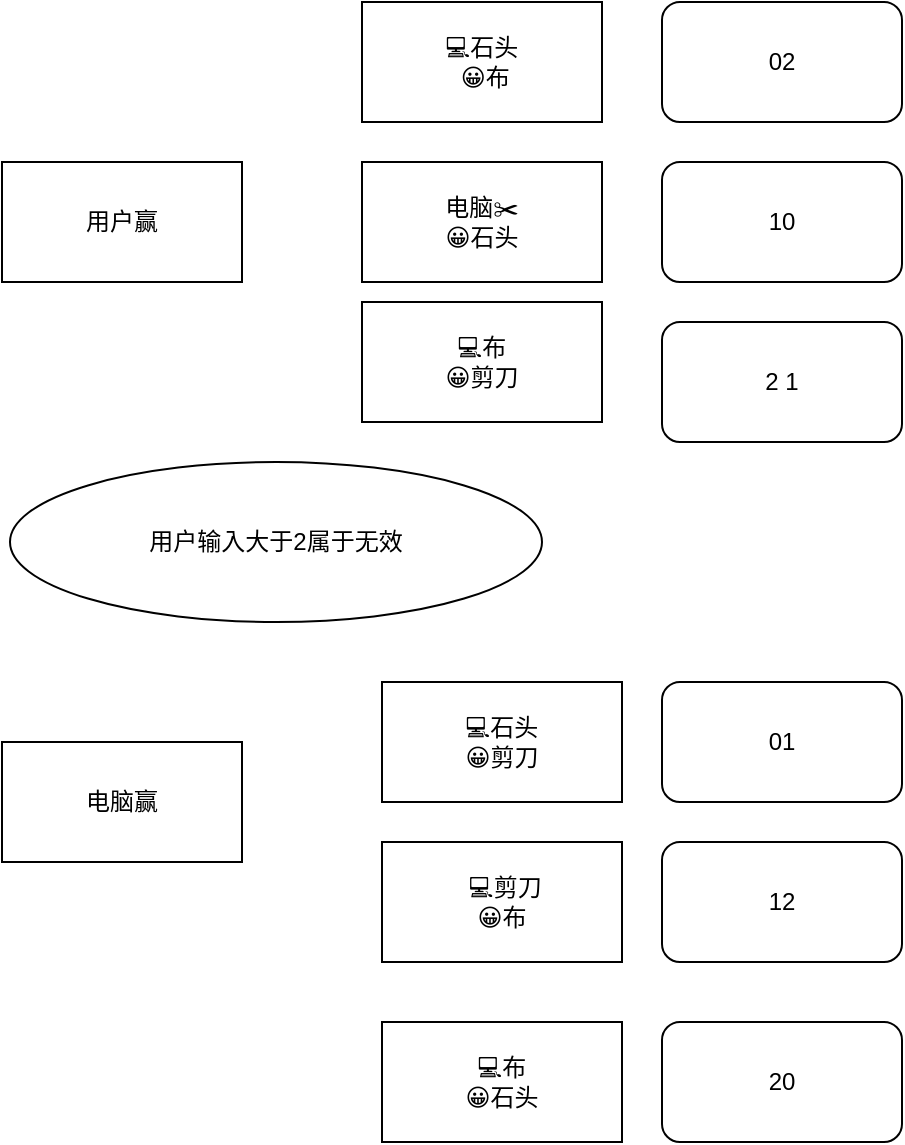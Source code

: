 <mxfile version="15.7.3" type="device" pages="2"><diagram id="lAlWDW014SmxtfQNoeo-" name="第 1 页"><mxGraphModel dx="1018" dy="696" grid="1" gridSize="10" guides="1" tooltips="1" connect="1" arrows="1" fold="1" page="1" pageScale="1" pageWidth="827" pageHeight="1169" math="0" shadow="0"><root><mxCell id="0"/><mxCell id="1" parent="0"/><mxCell id="F-6vRmSjHs-wkadia0Hq-1" value="用户赢" style="rounded=0;whiteSpace=wrap;html=1;" vertex="1" parent="1"><mxGeometry x="350" y="330" width="120" height="60" as="geometry"/></mxCell><mxCell id="F-6vRmSjHs-wkadia0Hq-3" value="💻石头&lt;br&gt;&amp;nbsp;😀布" style="rounded=0;whiteSpace=wrap;html=1;" vertex="1" parent="1"><mxGeometry x="530" y="250" width="120" height="60" as="geometry"/></mxCell><mxCell id="F-6vRmSjHs-wkadia0Hq-4" value="💻布&lt;br&gt;😀剪刀" style="rounded=0;whiteSpace=wrap;html=1;" vertex="1" parent="1"><mxGeometry x="530" y="400" width="120" height="60" as="geometry"/></mxCell><mxCell id="F-6vRmSjHs-wkadia0Hq-5" value="电脑赢" style="rounded=0;whiteSpace=wrap;html=1;" vertex="1" parent="1"><mxGeometry x="350" y="620" width="120" height="60" as="geometry"/></mxCell><mxCell id="F-6vRmSjHs-wkadia0Hq-6" value="&amp;nbsp;💻剪刀&lt;br&gt;😀布" style="rounded=0;whiteSpace=wrap;html=1;" vertex="1" parent="1"><mxGeometry x="540" y="670" width="120" height="60" as="geometry"/></mxCell><mxCell id="F-6vRmSjHs-wkadia0Hq-7" value="💻石头&lt;br&gt;😀剪刀" style="rounded=0;whiteSpace=wrap;html=1;" vertex="1" parent="1"><mxGeometry x="540" y="590" width="120" height="60" as="geometry"/></mxCell><mxCell id="F-6vRmSjHs-wkadia0Hq-8" value="💻布&lt;br&gt;😀石头" style="rounded=0;whiteSpace=wrap;html=1;" vertex="1" parent="1"><mxGeometry x="540" y="760" width="120" height="60" as="geometry"/></mxCell><mxCell id="F-6vRmSjHs-wkadia0Hq-9" value="02" style="rounded=1;whiteSpace=wrap;html=1;" vertex="1" parent="1"><mxGeometry x="680" y="250" width="120" height="60" as="geometry"/></mxCell><mxCell id="F-6vRmSjHs-wkadia0Hq-10" value="10" style="rounded=1;whiteSpace=wrap;html=1;" vertex="1" parent="1"><mxGeometry x="680" y="330" width="120" height="60" as="geometry"/></mxCell><mxCell id="F-6vRmSjHs-wkadia0Hq-11" value="2 1" style="rounded=1;whiteSpace=wrap;html=1;" vertex="1" parent="1"><mxGeometry x="680" y="410" width="120" height="60" as="geometry"/></mxCell><mxCell id="F-6vRmSjHs-wkadia0Hq-12" value="01" style="rounded=1;whiteSpace=wrap;html=1;" vertex="1" parent="1"><mxGeometry x="680" y="590" width="120" height="60" as="geometry"/></mxCell><mxCell id="F-6vRmSjHs-wkadia0Hq-13" value="12" style="rounded=1;whiteSpace=wrap;html=1;" vertex="1" parent="1"><mxGeometry x="680" y="670" width="120" height="60" as="geometry"/></mxCell><mxCell id="F-6vRmSjHs-wkadia0Hq-14" value="20" style="rounded=1;whiteSpace=wrap;html=1;" vertex="1" parent="1"><mxGeometry x="680" y="760" width="120" height="60" as="geometry"/></mxCell><mxCell id="F-6vRmSjHs-wkadia0Hq-15" value="电脑✂️&lt;br&gt;😀石头" style="rounded=0;whiteSpace=wrap;html=1;" vertex="1" parent="1"><mxGeometry x="530" y="330" width="120" height="60" as="geometry"/></mxCell><mxCell id="F-6vRmSjHs-wkadia0Hq-16" value="用户输入大于2属于无效&lt;br&gt;" style="ellipse;whiteSpace=wrap;html=1;" vertex="1" parent="1"><mxGeometry x="354" y="480" width="266" height="80" as="geometry"/></mxCell></root></mxGraphModel></diagram><diagram id="9qxJU0IvXtJBGIQznRa0" name="第 2 页"><mxGraphModel dx="848" dy="580" grid="1" gridSize="10" guides="1" tooltips="1" connect="1" arrows="1" fold="1" page="1" pageScale="1" pageWidth="827" pageHeight="1169" math="0" shadow="0"><root><mxCell id="mb7tdB7odVTjo6TNWFv--0"/><mxCell id="mb7tdB7odVTjo6TNWFv--1" parent="mb7tdB7odVTjo6TNWFv--0"/><mxCell id="mb7tdB7odVTjo6TNWFv--14" style="edgeStyle=orthogonalEdgeStyle;rounded=0;orthogonalLoop=1;jettySize=auto;html=1;exitX=0.5;exitY=1;exitDx=0;exitDy=0;entryX=0.5;entryY=0;entryDx=0;entryDy=0;" edge="1" parent="mb7tdB7odVTjo6TNWFv--1" source="mb7tdB7odVTjo6TNWFv--2" target="mb7tdB7odVTjo6TNWFv--4"><mxGeometry relative="1" as="geometry"/></mxCell><mxCell id="mb7tdB7odVTjo6TNWFv--2" value="START" style="rounded=1;whiteSpace=wrap;html=1;" vertex="1" parent="mb7tdB7odVTjo6TNWFv--1"><mxGeometry x="340" y="30" width="120" height="60" as="geometry"/></mxCell><mxCell id="mb7tdB7odVTjo6TNWFv--16" style="edgeStyle=orthogonalEdgeStyle;rounded=0;orthogonalLoop=1;jettySize=auto;html=1;exitX=0.5;exitY=1;exitDx=0;exitDy=0;entryX=0.5;entryY=0;entryDx=0;entryDy=0;" edge="1" parent="mb7tdB7odVTjo6TNWFv--1" source="mb7tdB7odVTjo6TNWFv--3" target="mb7tdB7odVTjo6TNWFv--5"><mxGeometry relative="1" as="geometry"/></mxCell><mxCell id="mb7tdB7odVTjo6TNWFv--3" value="Generate as many blanks as letters in world&lt;br&gt;" style="rounded=1;whiteSpace=wrap;html=1;" vertex="1" parent="mb7tdB7odVTjo6TNWFv--1"><mxGeometry x="340" y="210" width="120" height="60" as="geometry"/></mxCell><mxCell id="mb7tdB7odVTjo6TNWFv--15" style="edgeStyle=orthogonalEdgeStyle;rounded=0;orthogonalLoop=1;jettySize=auto;html=1;exitX=0.5;exitY=1;exitDx=0;exitDy=0;entryX=0.5;entryY=0;entryDx=0;entryDy=0;" edge="1" parent="mb7tdB7odVTjo6TNWFv--1" source="mb7tdB7odVTjo6TNWFv--4" target="mb7tdB7odVTjo6TNWFv--3"><mxGeometry relative="1" as="geometry"/></mxCell><mxCell id="mb7tdB7odVTjo6TNWFv--4" value="Generate a random word&lt;br&gt;" style="rounded=1;whiteSpace=wrap;html=1;" vertex="1" parent="mb7tdB7odVTjo6TNWFv--1"><mxGeometry x="340" y="120" width="120" height="60" as="geometry"/></mxCell><mxCell id="mb7tdB7odVTjo6TNWFv--17" style="edgeStyle=orthogonalEdgeStyle;rounded=0;orthogonalLoop=1;jettySize=auto;html=1;exitX=0.5;exitY=1;exitDx=0;exitDy=0;entryX=0.514;entryY=0.125;entryDx=0;entryDy=0;entryPerimeter=0;" edge="1" parent="mb7tdB7odVTjo6TNWFv--1" source="mb7tdB7odVTjo6TNWFv--5" target="mb7tdB7odVTjo6TNWFv--6"><mxGeometry relative="1" as="geometry"/></mxCell><mxCell id="mb7tdB7odVTjo6TNWFv--5" value="Ask the user to guess a letter" style="rounded=1;whiteSpace=wrap;html=1;" vertex="1" parent="mb7tdB7odVTjo6TNWFv--1"><mxGeometry x="340" y="300" width="120" height="60" as="geometry"/></mxCell><mxCell id="mb7tdB7odVTjo6TNWFv--9" style="edgeStyle=orthogonalEdgeStyle;rounded=0;orthogonalLoop=1;jettySize=auto;html=1;entryX=0.5;entryY=0;entryDx=0;entryDy=0;" edge="1" parent="mb7tdB7odVTjo6TNWFv--1" source="mb7tdB7odVTjo6TNWFv--6" target="mb7tdB7odVTjo6TNWFv--8"><mxGeometry relative="1" as="geometry"><mxPoint x="280" y="490" as="targetPoint"/><Array as="points"><mxPoint x="280" y="440"/></Array></mxGeometry></mxCell><mxCell id="mb7tdB7odVTjo6TNWFv--10" style="edgeStyle=orthogonalEdgeStyle;rounded=0;orthogonalLoop=1;jettySize=auto;html=1;exitX=1;exitY=0.5;exitDx=0;exitDy=0;" edge="1" parent="mb7tdB7odVTjo6TNWFv--1" source="mb7tdB7odVTjo6TNWFv--6" target="mb7tdB7odVTjo6TNWFv--7"><mxGeometry relative="1" as="geometry"/></mxCell><mxCell id="mb7tdB7odVTjo6TNWFv--6" value="Is the guessed letter in the&amp;nbsp;&lt;br&gt;world?" style="rhombus;whiteSpace=wrap;html=1;" vertex="1" parent="mb7tdB7odVTjo6TNWFv--1"><mxGeometry x="320" y="400" width="155" height="80" as="geometry"/></mxCell><mxCell id="mb7tdB7odVTjo6TNWFv--21" style="edgeStyle=orthogonalEdgeStyle;rounded=0;orthogonalLoop=1;jettySize=auto;html=1;exitX=0.5;exitY=1;exitDx=0;exitDy=0;entryX=0.434;entryY=0.125;entryDx=0;entryDy=0;entryPerimeter=0;" edge="1" parent="mb7tdB7odVTjo6TNWFv--1" source="mb7tdB7odVTjo6TNWFv--7" target="mb7tdB7odVTjo6TNWFv--13"><mxGeometry relative="1" as="geometry"/></mxCell><mxCell id="mb7tdB7odVTjo6TNWFv--7" value="Lose a life" style="rounded=1;whiteSpace=wrap;html=1;" vertex="1" parent="mb7tdB7odVTjo6TNWFv--1"><mxGeometry x="470" y="500" width="110" height="30" as="geometry"/></mxCell><mxCell id="mb7tdB7odVTjo6TNWFv--19" style="edgeStyle=orthogonalEdgeStyle;rounded=0;orthogonalLoop=1;jettySize=auto;html=1;exitX=0.5;exitY=1;exitDx=0;exitDy=0;entryX=0.5;entryY=0;entryDx=0;entryDy=0;" edge="1" parent="mb7tdB7odVTjo6TNWFv--1" source="mb7tdB7odVTjo6TNWFv--8" target="mb7tdB7odVTjo6TNWFv--12"><mxGeometry relative="1" as="geometry"/></mxCell><mxCell id="mb7tdB7odVTjo6TNWFv--8" value="Replace the blank with the letter" style="rounded=1;whiteSpace=wrap;html=1;" vertex="1" parent="mb7tdB7odVTjo6TNWFv--1"><mxGeometry x="220" y="500" width="120" height="30" as="geometry"/></mxCell><mxCell id="mb7tdB7odVTjo6TNWFv--11" value="yes" style="text;html=1;strokeColor=none;fillColor=none;align=center;verticalAlign=middle;whiteSpace=wrap;rounded=0;" vertex="1" parent="mb7tdB7odVTjo6TNWFv--1"><mxGeometry x="230" y="450" width="60" height="30" as="geometry"/></mxCell><mxCell id="mb7tdB7odVTjo6TNWFv--20" style="edgeStyle=orthogonalEdgeStyle;rounded=0;orthogonalLoop=1;jettySize=auto;html=1;exitX=0.5;exitY=1;exitDx=0;exitDy=0;" edge="1" parent="mb7tdB7odVTjo6TNWFv--1" source="mb7tdB7odVTjo6TNWFv--12"><mxGeometry relative="1" as="geometry"><mxPoint x="400" y="710" as="targetPoint"/></mxGeometry></mxCell><mxCell id="mb7tdB7odVTjo6TNWFv--23" style="edgeStyle=orthogonalEdgeStyle;rounded=0;orthogonalLoop=1;jettySize=auto;html=1;exitX=0;exitY=0.5;exitDx=0;exitDy=0;entryX=0;entryY=0.5;entryDx=0;entryDy=0;" edge="1" parent="mb7tdB7odVTjo6TNWFv--1" source="mb7tdB7odVTjo6TNWFv--12" target="mb7tdB7odVTjo6TNWFv--5"><mxGeometry relative="1" as="geometry"/></mxCell><mxCell id="mb7tdB7odVTjo6TNWFv--12" value="Are all the blanks filled?" style="rhombus;whiteSpace=wrap;html=1;" vertex="1" parent="mb7tdB7odVTjo6TNWFv--1"><mxGeometry x="220" y="560" width="120" height="80" as="geometry"/></mxCell><mxCell id="mb7tdB7odVTjo6TNWFv--22" style="edgeStyle=orthogonalEdgeStyle;rounded=0;orthogonalLoop=1;jettySize=auto;html=1;exitX=0.5;exitY=1;exitDx=0;exitDy=0;" edge="1" parent="mb7tdB7odVTjo6TNWFv--1" source="mb7tdB7odVTjo6TNWFv--13"><mxGeometry relative="1" as="geometry"><mxPoint x="410" y="710" as="targetPoint"/></mxGeometry></mxCell><mxCell id="mb7tdB7odVTjo6TNWFv--24" style="edgeStyle=orthogonalEdgeStyle;rounded=0;orthogonalLoop=1;jettySize=auto;html=1;entryX=1;entryY=0.5;entryDx=0;entryDy=0;" edge="1" parent="mb7tdB7odVTjo6TNWFv--1" source="mb7tdB7odVTjo6TNWFv--13" target="mb7tdB7odVTjo6TNWFv--5"><mxGeometry relative="1" as="geometry"><Array as="points"><mxPoint x="660" y="600"/><mxPoint x="660" y="330"/></Array></mxGeometry></mxCell><mxCell id="mb7tdB7odVTjo6TNWFv--13" value="Have they run out of lives?" style="rhombus;whiteSpace=wrap;html=1;" vertex="1" parent="mb7tdB7odVTjo6TNWFv--1"><mxGeometry x="475" y="560" width="115" height="80" as="geometry"/></mxCell><mxCell id="mb7tdB7odVTjo6TNWFv--18" value="no" style="text;html=1;strokeColor=none;fillColor=none;align=center;verticalAlign=middle;whiteSpace=wrap;rounded=0;" vertex="1" parent="mb7tdB7odVTjo6TNWFv--1"><mxGeometry x="530" y="440" width="60" height="30" as="geometry"/></mxCell><mxCell id="mb7tdB7odVTjo6TNWFv--25" value="Yes" style="text;html=1;strokeColor=none;fillColor=none;align=center;verticalAlign=middle;whiteSpace=wrap;rounded=0;" vertex="1" parent="mb7tdB7odVTjo6TNWFv--1"><mxGeometry x="260" y="640" width="60" height="30" as="geometry"/></mxCell><mxCell id="mb7tdB7odVTjo6TNWFv--26" value="No" style="text;html=1;strokeColor=none;fillColor=none;align=center;verticalAlign=middle;whiteSpace=wrap;rounded=0;" vertex="1" parent="mb7tdB7odVTjo6TNWFv--1"><mxGeometry x="140" y="570" width="60" height="30" as="geometry"/></mxCell><mxCell id="mb7tdB7odVTjo6TNWFv--27" value="No" style="text;html=1;strokeColor=none;fillColor=none;align=center;verticalAlign=middle;whiteSpace=wrap;rounded=0;" vertex="1" parent="mb7tdB7odVTjo6TNWFv--1"><mxGeometry x="590" y="570" width="60" height="30" as="geometry"/></mxCell><mxCell id="mb7tdB7odVTjo6TNWFv--28" value="Yes" style="text;html=1;strokeColor=none;fillColor=none;align=center;verticalAlign=middle;whiteSpace=wrap;rounded=0;" vertex="1" parent="mb7tdB7odVTjo6TNWFv--1"><mxGeometry x="530" y="630" width="60" height="30" as="geometry"/></mxCell></root></mxGraphModel></diagram></mxfile>